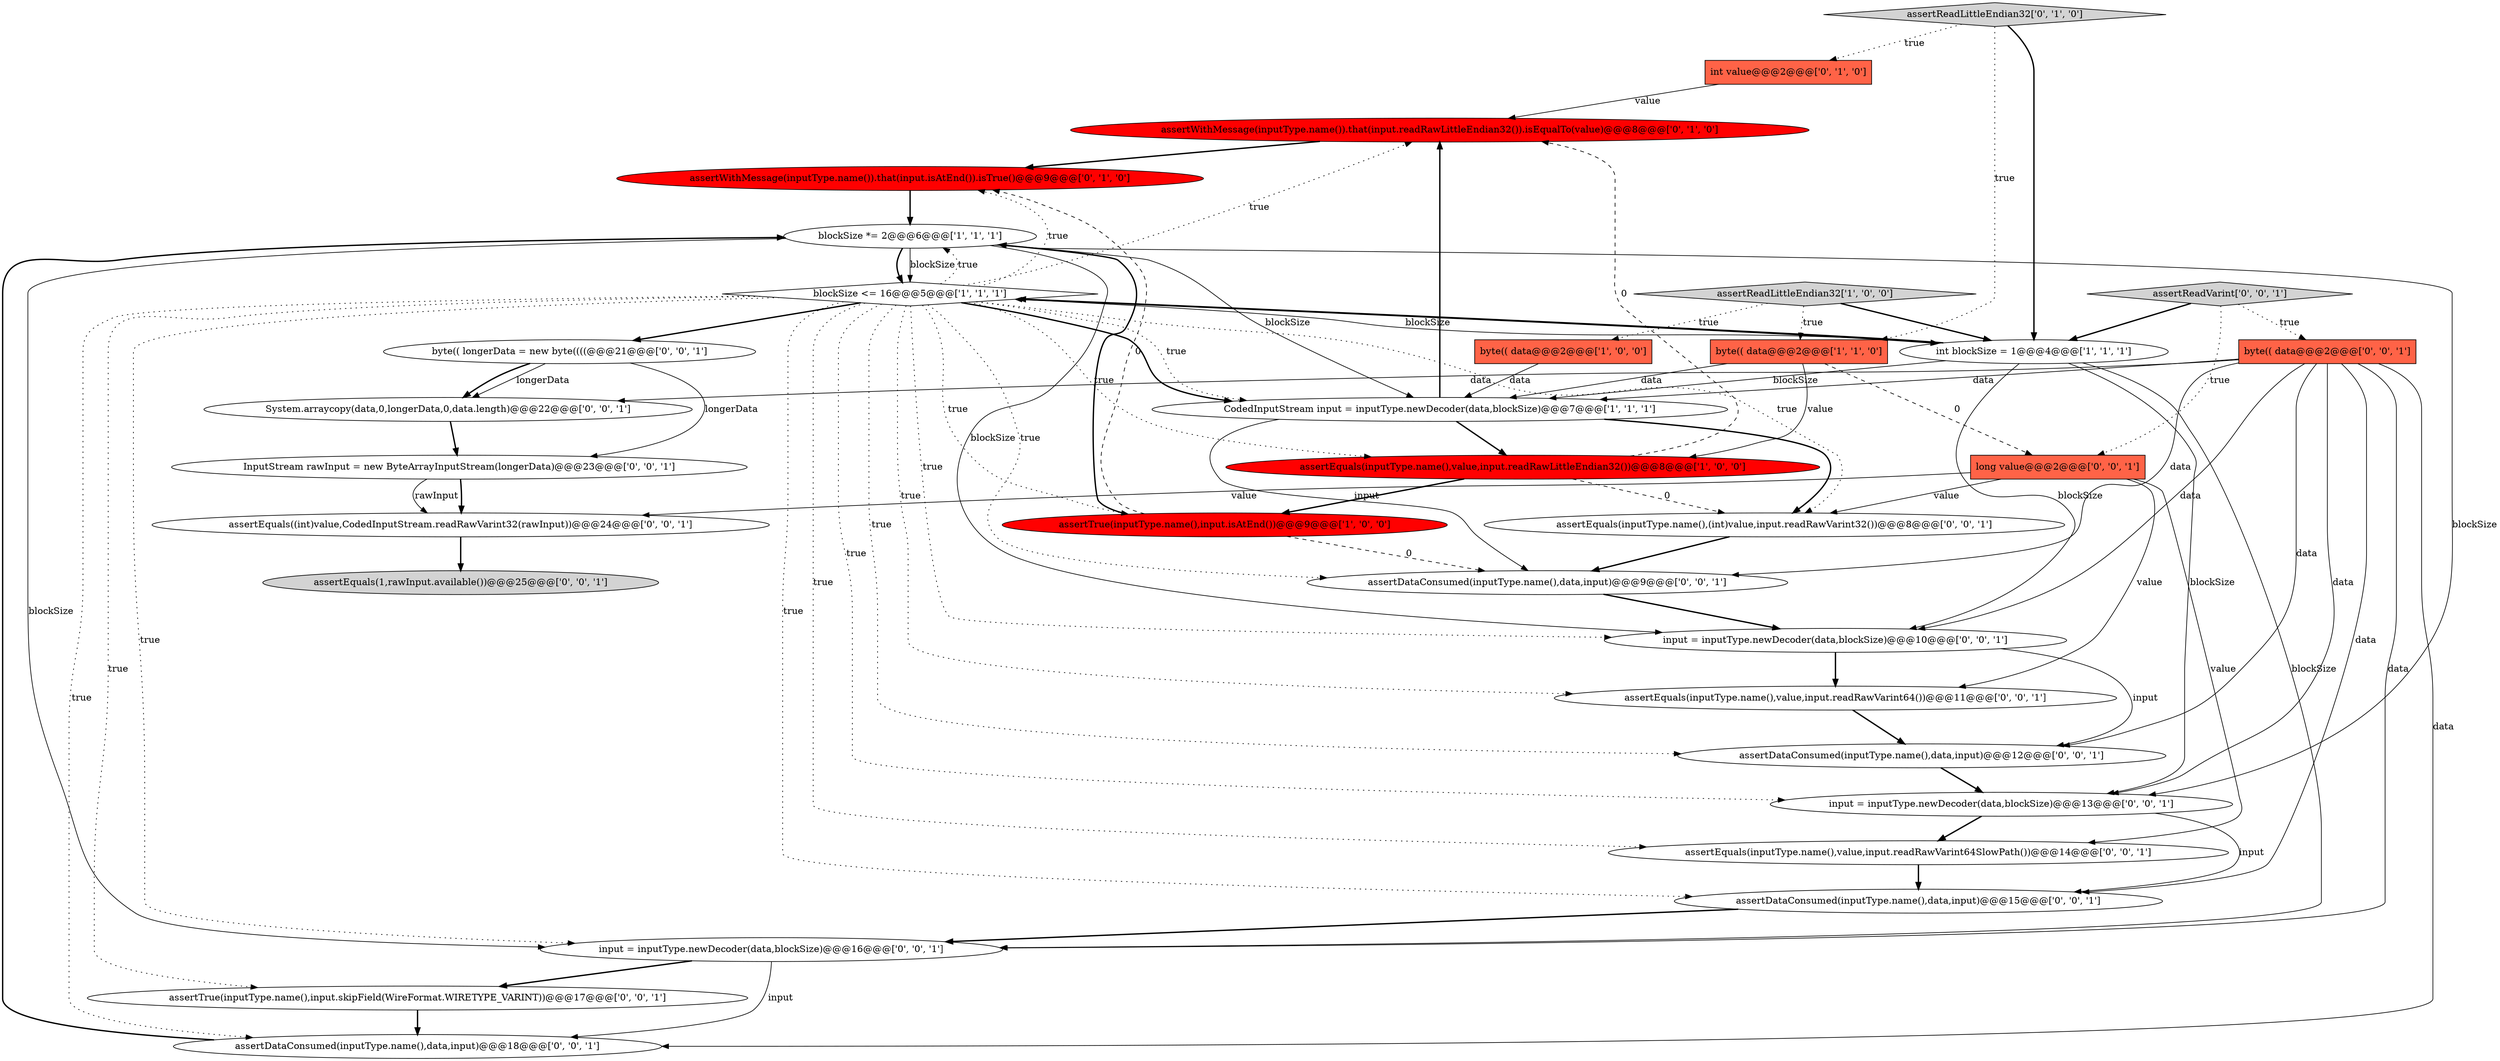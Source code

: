 digraph {
11 [style = filled, label = "assertReadLittleEndian32['0', '1', '0']", fillcolor = lightgray, shape = diamond image = "AAA0AAABBB2BBB"];
17 [style = filled, label = "assertEquals(1,rawInput.available())@@@25@@@['0', '0', '1']", fillcolor = lightgray, shape = ellipse image = "AAA0AAABBB3BBB"];
14 [style = filled, label = "assertDataConsumed(inputType.name(),data,input)@@@12@@@['0', '0', '1']", fillcolor = white, shape = ellipse image = "AAA0AAABBB3BBB"];
26 [style = filled, label = "assertDataConsumed(inputType.name(),data,input)@@@9@@@['0', '0', '1']", fillcolor = white, shape = ellipse image = "AAA0AAABBB3BBB"];
0 [style = filled, label = "assertEquals(inputType.name(),value,input.readRawLittleEndian32())@@@8@@@['1', '0', '0']", fillcolor = red, shape = ellipse image = "AAA1AAABBB1BBB"];
1 [style = filled, label = "assertTrue(inputType.name(),input.isAtEnd())@@@9@@@['1', '0', '0']", fillcolor = red, shape = ellipse image = "AAA1AAABBB1BBB"];
9 [style = filled, label = "int value@@@2@@@['0', '1', '0']", fillcolor = tomato, shape = box image = "AAA0AAABBB2BBB"];
19 [style = filled, label = "assertEquals((int)value,CodedInputStream.readRawVarint32(rawInput))@@@24@@@['0', '0', '1']", fillcolor = white, shape = ellipse image = "AAA0AAABBB3BBB"];
30 [style = filled, label = "assertDataConsumed(inputType.name(),data,input)@@@18@@@['0', '0', '1']", fillcolor = white, shape = ellipse image = "AAA0AAABBB3BBB"];
27 [style = filled, label = "byte(( longerData = new byte((((@@@21@@@['0', '0', '1']", fillcolor = white, shape = ellipse image = "AAA0AAABBB3BBB"];
18 [style = filled, label = "input = inputType.newDecoder(data,blockSize)@@@16@@@['0', '0', '1']", fillcolor = white, shape = ellipse image = "AAA0AAABBB3BBB"];
25 [style = filled, label = "System.arraycopy(data,0,longerData,0,data.length)@@@22@@@['0', '0', '1']", fillcolor = white, shape = ellipse image = "AAA0AAABBB3BBB"];
23 [style = filled, label = "byte(( data@@@2@@@['0', '0', '1']", fillcolor = tomato, shape = box image = "AAA0AAABBB3BBB"];
10 [style = filled, label = "assertWithMessage(inputType.name()).that(input.readRawLittleEndian32()).isEqualTo(value)@@@8@@@['0', '1', '0']", fillcolor = red, shape = ellipse image = "AAA1AAABBB2BBB"];
31 [style = filled, label = "long value@@@2@@@['0', '0', '1']", fillcolor = tomato, shape = box image = "AAA0AAABBB3BBB"];
29 [style = filled, label = "assertEquals(inputType.name(),value,input.readRawVarint64SlowPath())@@@14@@@['0', '0', '1']", fillcolor = white, shape = ellipse image = "AAA0AAABBB3BBB"];
5 [style = filled, label = "byte(( data@@@2@@@['1', '0', '0']", fillcolor = tomato, shape = box image = "AAA0AAABBB1BBB"];
3 [style = filled, label = "int blockSize = 1@@@4@@@['1', '1', '1']", fillcolor = white, shape = ellipse image = "AAA0AAABBB1BBB"];
13 [style = filled, label = "assertDataConsumed(inputType.name(),data,input)@@@15@@@['0', '0', '1']", fillcolor = white, shape = ellipse image = "AAA0AAABBB3BBB"];
15 [style = filled, label = "assertTrue(inputType.name(),input.skipField(WireFormat.WIRETYPE_VARINT))@@@17@@@['0', '0', '1']", fillcolor = white, shape = ellipse image = "AAA0AAABBB3BBB"];
22 [style = filled, label = "assertEquals(inputType.name(),value,input.readRawVarint64())@@@11@@@['0', '0', '1']", fillcolor = white, shape = ellipse image = "AAA0AAABBB3BBB"];
4 [style = filled, label = "blockSize *= 2@@@6@@@['1', '1', '1']", fillcolor = white, shape = ellipse image = "AAA0AAABBB1BBB"];
2 [style = filled, label = "CodedInputStream input = inputType.newDecoder(data,blockSize)@@@7@@@['1', '1', '1']", fillcolor = white, shape = ellipse image = "AAA0AAABBB1BBB"];
6 [style = filled, label = "byte(( data@@@2@@@['1', '1', '0']", fillcolor = tomato, shape = box image = "AAA0AAABBB1BBB"];
7 [style = filled, label = "blockSize <= 16@@@5@@@['1', '1', '1']", fillcolor = white, shape = diamond image = "AAA0AAABBB1BBB"];
16 [style = filled, label = "assertReadVarint['0', '0', '1']", fillcolor = lightgray, shape = diamond image = "AAA0AAABBB3BBB"];
24 [style = filled, label = "input = inputType.newDecoder(data,blockSize)@@@13@@@['0', '0', '1']", fillcolor = white, shape = ellipse image = "AAA0AAABBB3BBB"];
21 [style = filled, label = "assertEquals(inputType.name(),(int)value,input.readRawVarint32())@@@8@@@['0', '0', '1']", fillcolor = white, shape = ellipse image = "AAA0AAABBB3BBB"];
12 [style = filled, label = "assertWithMessage(inputType.name()).that(input.isAtEnd()).isTrue()@@@9@@@['0', '1', '0']", fillcolor = red, shape = ellipse image = "AAA1AAABBB2BBB"];
20 [style = filled, label = "InputStream rawInput = new ByteArrayInputStream(longerData)@@@23@@@['0', '0', '1']", fillcolor = white, shape = ellipse image = "AAA0AAABBB3BBB"];
28 [style = filled, label = "input = inputType.newDecoder(data,blockSize)@@@10@@@['0', '0', '1']", fillcolor = white, shape = ellipse image = "AAA0AAABBB3BBB"];
8 [style = filled, label = "assertReadLittleEndian32['1', '0', '0']", fillcolor = lightgray, shape = diamond image = "AAA0AAABBB1BBB"];
14->24 [style = bold, label=""];
9->10 [style = solid, label="value"];
23->18 [style = solid, label="data"];
18->30 [style = solid, label="input"];
27->25 [style = solid, label="longerData"];
4->18 [style = solid, label="blockSize"];
21->26 [style = bold, label=""];
31->21 [style = solid, label="value"];
10->12 [style = bold, label=""];
23->26 [style = solid, label="data"];
26->28 [style = bold, label=""];
7->1 [style = dotted, label="true"];
27->25 [style = bold, label=""];
16->3 [style = bold, label=""];
23->13 [style = solid, label="data"];
1->4 [style = bold, label=""];
7->10 [style = dotted, label="true"];
27->20 [style = solid, label="longerData"];
7->13 [style = dotted, label="true"];
18->15 [style = bold, label=""];
6->2 [style = solid, label="data"];
6->31 [style = dashed, label="0"];
0->10 [style = dashed, label="0"];
7->12 [style = dotted, label="true"];
23->2 [style = solid, label="data"];
7->29 [style = dotted, label="true"];
23->14 [style = solid, label="data"];
3->24 [style = solid, label="blockSize"];
3->7 [style = bold, label=""];
2->21 [style = bold, label=""];
3->18 [style = solid, label="blockSize"];
7->2 [style = bold, label=""];
23->28 [style = solid, label="data"];
22->14 [style = bold, label=""];
23->24 [style = solid, label="data"];
20->19 [style = bold, label=""];
7->21 [style = dotted, label="true"];
7->22 [style = dotted, label="true"];
31->19 [style = solid, label="value"];
31->22 [style = solid, label="value"];
13->18 [style = bold, label=""];
20->19 [style = solid, label="rawInput"];
7->2 [style = dotted, label="true"];
1->26 [style = dashed, label="0"];
23->25 [style = solid, label="data"];
8->3 [style = bold, label=""];
7->26 [style = dotted, label="true"];
11->9 [style = dotted, label="true"];
19->17 [style = bold, label=""];
7->0 [style = dotted, label="true"];
2->10 [style = bold, label=""];
3->2 [style = solid, label="blockSize"];
7->15 [style = dotted, label="true"];
4->7 [style = bold, label=""];
29->13 [style = bold, label=""];
2->26 [style = solid, label="input"];
25->20 [style = bold, label=""];
2->0 [style = bold, label=""];
8->6 [style = dotted, label="true"];
11->3 [style = bold, label=""];
11->6 [style = dotted, label="true"];
0->1 [style = bold, label=""];
7->18 [style = dotted, label="true"];
31->29 [style = solid, label="value"];
28->14 [style = solid, label="input"];
3->28 [style = solid, label="blockSize"];
16->31 [style = dotted, label="true"];
7->28 [style = dotted, label="true"];
28->22 [style = bold, label=""];
4->2 [style = solid, label="blockSize"];
4->7 [style = solid, label="blockSize"];
23->30 [style = solid, label="data"];
4->28 [style = solid, label="blockSize"];
24->13 [style = solid, label="input"];
24->29 [style = bold, label=""];
15->30 [style = bold, label=""];
7->24 [style = dotted, label="true"];
16->23 [style = dotted, label="true"];
5->2 [style = solid, label="data"];
7->3 [style = bold, label=""];
3->7 [style = solid, label="blockSize"];
1->12 [style = dashed, label="0"];
6->0 [style = solid, label="value"];
12->4 [style = bold, label=""];
8->5 [style = dotted, label="true"];
0->21 [style = dashed, label="0"];
30->4 [style = bold, label=""];
7->4 [style = dotted, label="true"];
7->27 [style = bold, label=""];
4->24 [style = solid, label="blockSize"];
7->30 [style = dotted, label="true"];
7->14 [style = dotted, label="true"];
}
